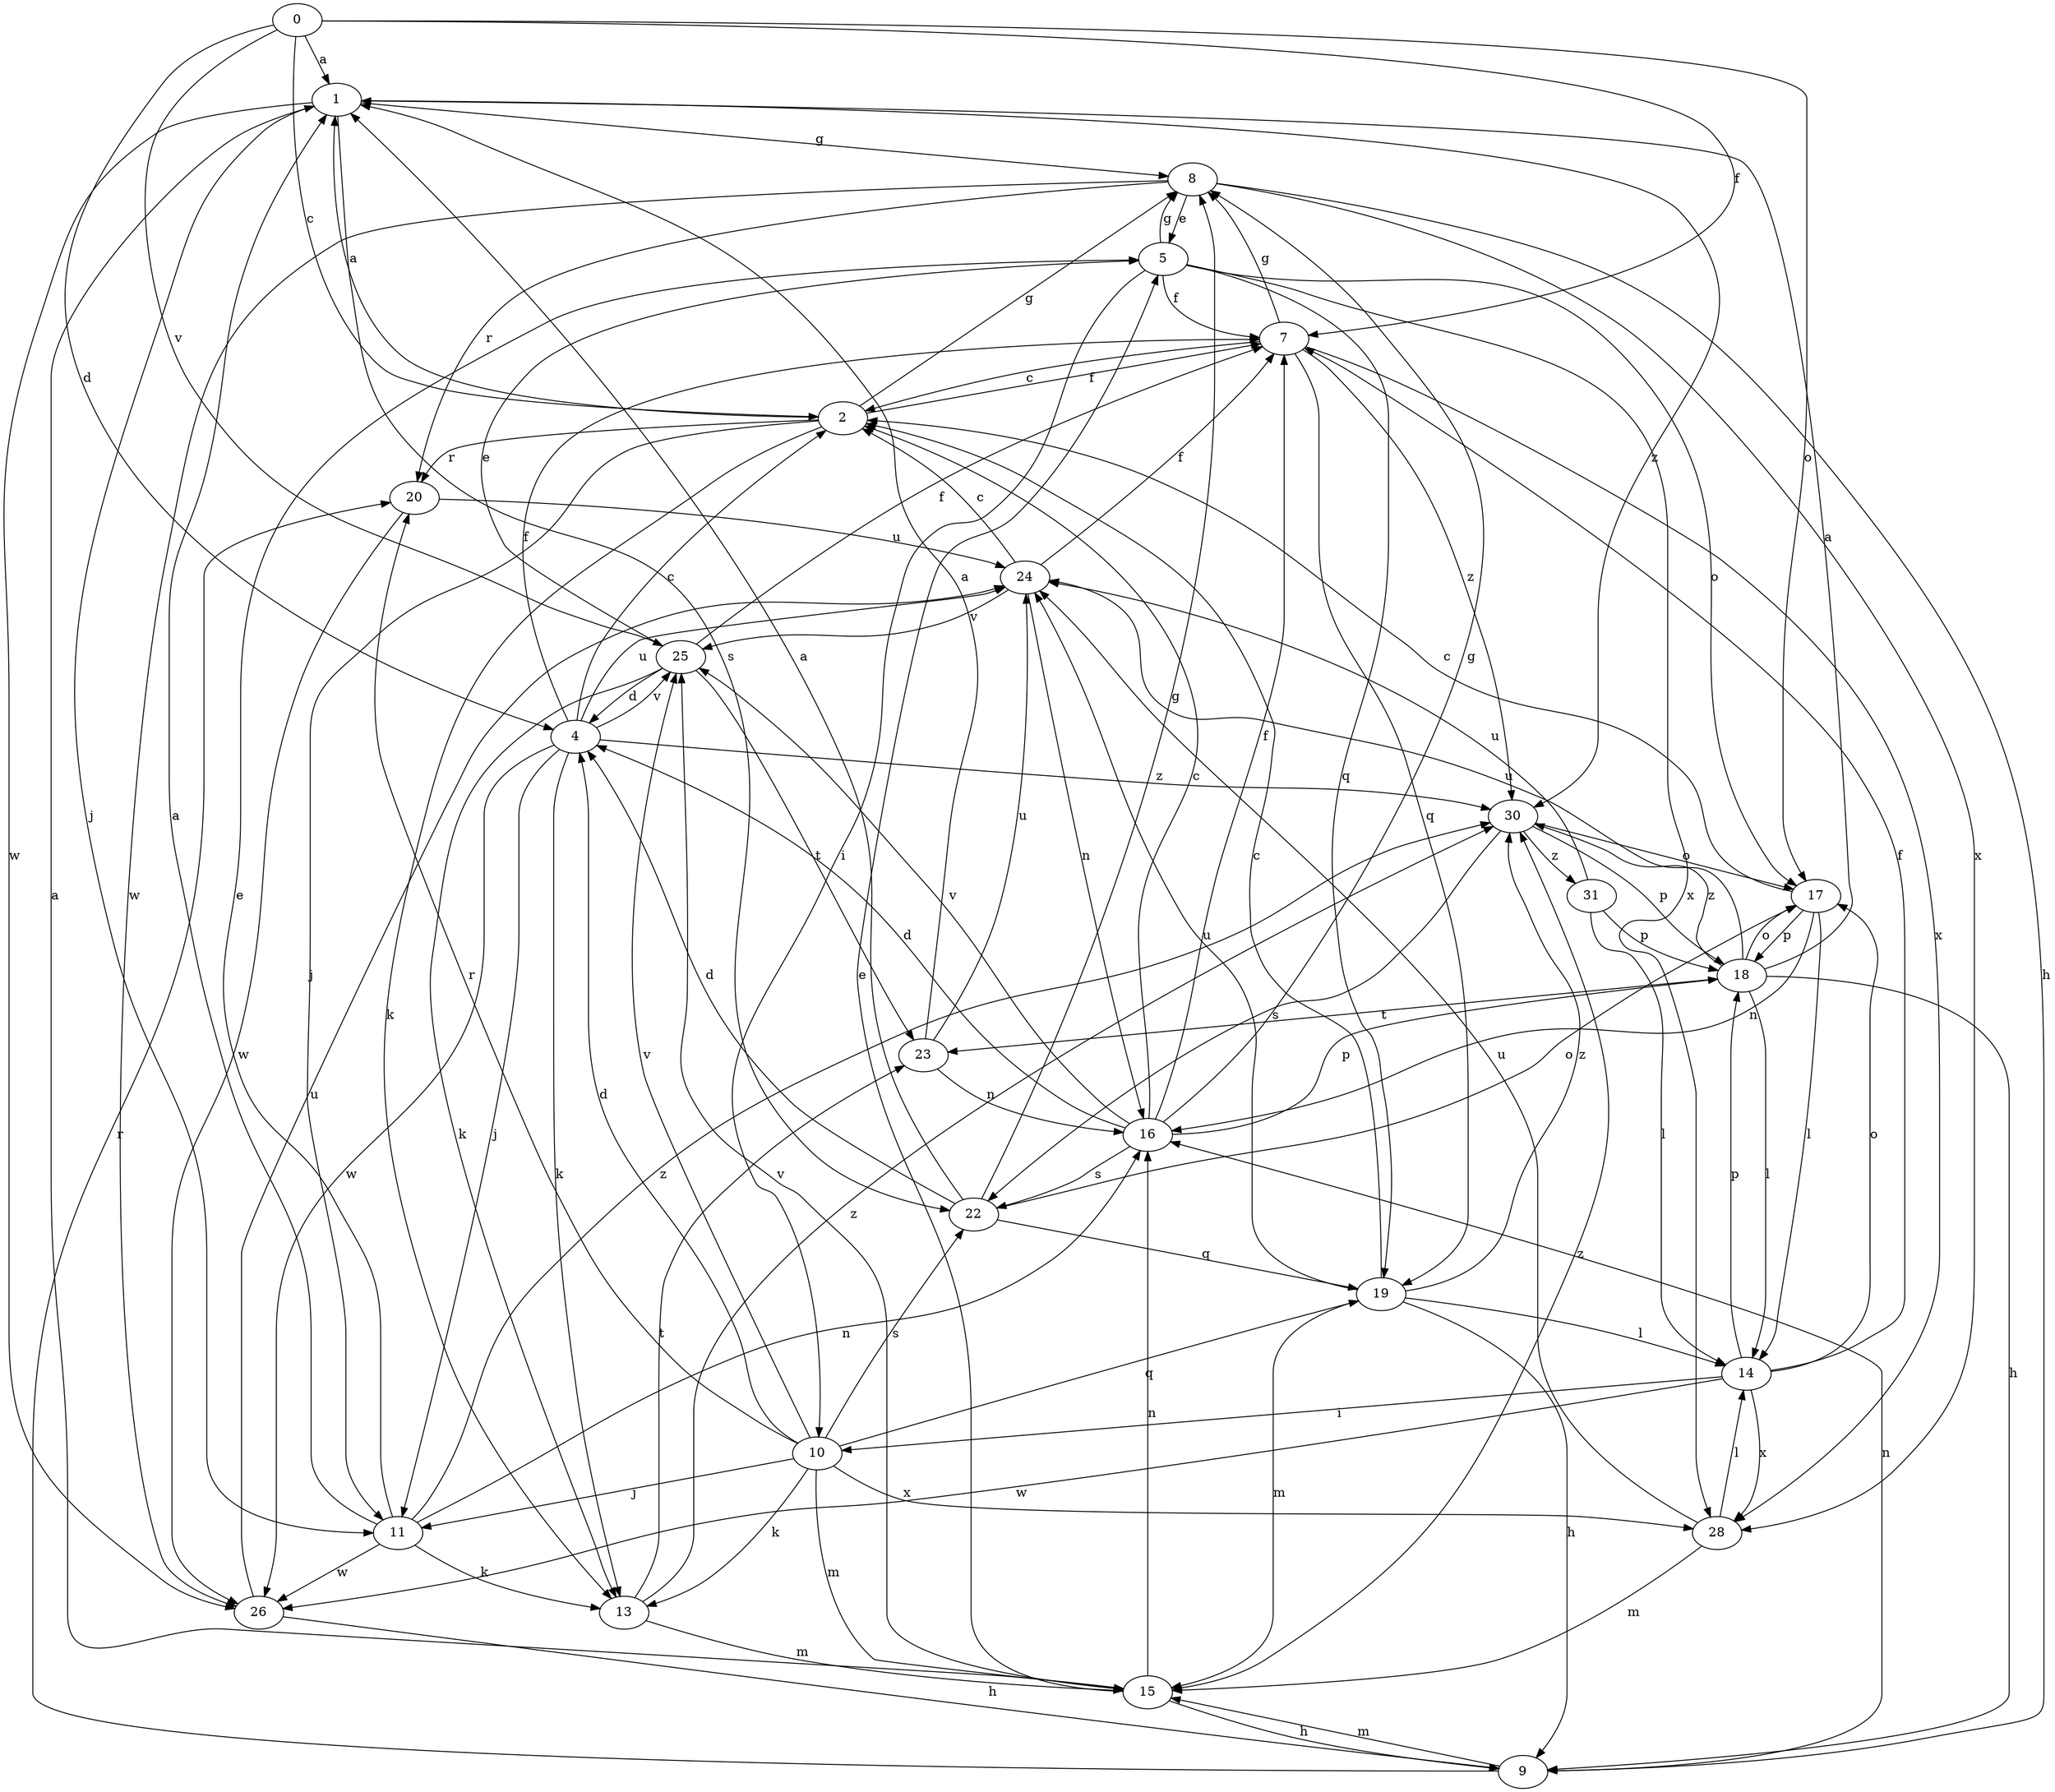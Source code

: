 strict digraph  {
0;
1;
2;
4;
5;
7;
8;
9;
10;
11;
13;
14;
15;
16;
17;
18;
19;
20;
22;
23;
24;
25;
26;
28;
30;
31;
0 -> 1  [label=a];
0 -> 2  [label=c];
0 -> 4  [label=d];
0 -> 7  [label=f];
0 -> 17  [label=o];
0 -> 25  [label=v];
1 -> 8  [label=g];
1 -> 11  [label=j];
1 -> 22  [label=s];
1 -> 26  [label=w];
1 -> 30  [label=z];
2 -> 1  [label=a];
2 -> 7  [label=f];
2 -> 8  [label=g];
2 -> 11  [label=j];
2 -> 13  [label=k];
2 -> 20  [label=r];
4 -> 2  [label=c];
4 -> 7  [label=f];
4 -> 11  [label=j];
4 -> 13  [label=k];
4 -> 24  [label=u];
4 -> 25  [label=v];
4 -> 26  [label=w];
4 -> 30  [label=z];
5 -> 7  [label=f];
5 -> 8  [label=g];
5 -> 10  [label=i];
5 -> 17  [label=o];
5 -> 19  [label=q];
5 -> 28  [label=x];
7 -> 2  [label=c];
7 -> 8  [label=g];
7 -> 19  [label=q];
7 -> 28  [label=x];
7 -> 30  [label=z];
8 -> 5  [label=e];
8 -> 9  [label=h];
8 -> 20  [label=r];
8 -> 26  [label=w];
8 -> 28  [label=x];
9 -> 15  [label=m];
9 -> 16  [label=n];
9 -> 20  [label=r];
10 -> 4  [label=d];
10 -> 11  [label=j];
10 -> 13  [label=k];
10 -> 15  [label=m];
10 -> 19  [label=q];
10 -> 20  [label=r];
10 -> 22  [label=s];
10 -> 25  [label=v];
10 -> 28  [label=x];
11 -> 1  [label=a];
11 -> 5  [label=e];
11 -> 13  [label=k];
11 -> 16  [label=n];
11 -> 26  [label=w];
11 -> 30  [label=z];
13 -> 15  [label=m];
13 -> 23  [label=t];
13 -> 30  [label=z];
14 -> 7  [label=f];
14 -> 10  [label=i];
14 -> 17  [label=o];
14 -> 18  [label=p];
14 -> 26  [label=w];
14 -> 28  [label=x];
15 -> 1  [label=a];
15 -> 5  [label=e];
15 -> 9  [label=h];
15 -> 16  [label=n];
15 -> 25  [label=v];
15 -> 30  [label=z];
16 -> 2  [label=c];
16 -> 4  [label=d];
16 -> 7  [label=f];
16 -> 8  [label=g];
16 -> 18  [label=p];
16 -> 22  [label=s];
16 -> 25  [label=v];
17 -> 2  [label=c];
17 -> 14  [label=l];
17 -> 16  [label=n];
17 -> 18  [label=p];
18 -> 1  [label=a];
18 -> 9  [label=h];
18 -> 14  [label=l];
18 -> 17  [label=o];
18 -> 23  [label=t];
18 -> 24  [label=u];
18 -> 30  [label=z];
19 -> 2  [label=c];
19 -> 9  [label=h];
19 -> 14  [label=l];
19 -> 15  [label=m];
19 -> 24  [label=u];
19 -> 30  [label=z];
20 -> 24  [label=u];
20 -> 26  [label=w];
22 -> 1  [label=a];
22 -> 4  [label=d];
22 -> 8  [label=g];
22 -> 17  [label=o];
22 -> 19  [label=q];
23 -> 1  [label=a];
23 -> 16  [label=n];
23 -> 24  [label=u];
24 -> 2  [label=c];
24 -> 7  [label=f];
24 -> 16  [label=n];
24 -> 25  [label=v];
25 -> 4  [label=d];
25 -> 5  [label=e];
25 -> 7  [label=f];
25 -> 13  [label=k];
25 -> 23  [label=t];
26 -> 9  [label=h];
26 -> 24  [label=u];
28 -> 14  [label=l];
28 -> 15  [label=m];
28 -> 24  [label=u];
30 -> 17  [label=o];
30 -> 18  [label=p];
30 -> 22  [label=s];
30 -> 31  [label=z];
31 -> 14  [label=l];
31 -> 18  [label=p];
31 -> 24  [label=u];
}
